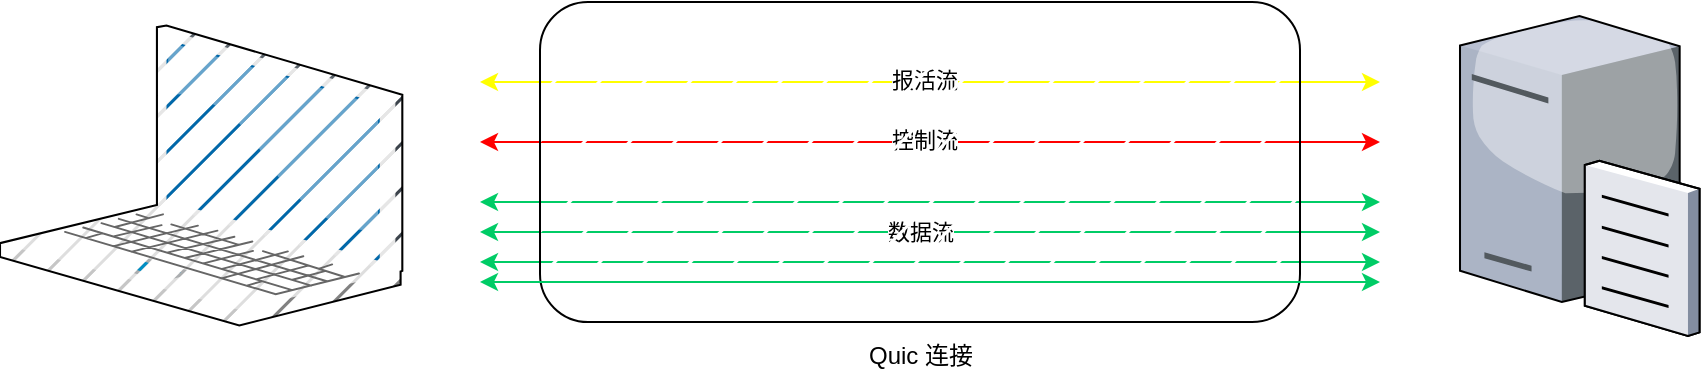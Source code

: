 <mxfile version="20.3.7" type="github">
  <diagram name="Page-1" id="822b0af5-4adb-64df-f703-e8dfc1f81529">
    <mxGraphModel dx="1703" dy="961" grid="1" gridSize="10" guides="1" tooltips="1" connect="1" arrows="1" fold="1" page="1" pageScale="1" pageWidth="1100" pageHeight="850" background="none" math="0" shadow="0">
      <root>
        <mxCell id="0" />
        <mxCell id="1" parent="0" />
        <mxCell id="HFOxwUlrzNzKCSqIE_z9-2" value="" style="verticalLabelPosition=bottom;sketch=0;aspect=fixed;html=1;verticalAlign=top;strokeColor=none;align=center;outlineConnect=0;shape=mxgraph.citrix.file_server;" vertex="1" parent="1">
          <mxGeometry x="840" y="313.25" width="119.68" height="163.5" as="geometry" />
        </mxCell>
        <mxCell id="HFOxwUlrzNzKCSqIE_z9-5" value="" style="endArrow=classic;startArrow=classic;html=1;rounded=0;strokeColor=#FFFF00;" edge="1" parent="1">
          <mxGeometry width="50" height="50" relative="1" as="geometry">
            <mxPoint x="350" y="350" as="sourcePoint" />
            <mxPoint x="800" y="350" as="targetPoint" />
          </mxGeometry>
        </mxCell>
        <mxCell id="HFOxwUlrzNzKCSqIE_z9-7" value="报活流" style="edgeLabel;html=1;align=center;verticalAlign=middle;resizable=0;points=[];" vertex="1" connectable="0" parent="HFOxwUlrzNzKCSqIE_z9-5">
          <mxGeometry x="-0.008" y="1" relative="1" as="geometry">
            <mxPoint x="-1" as="offset" />
          </mxGeometry>
        </mxCell>
        <mxCell id="HFOxwUlrzNzKCSqIE_z9-8" value="" style="endArrow=classic;startArrow=classic;html=1;rounded=0;strokeColor=#FF0000;" edge="1" parent="1">
          <mxGeometry width="50" height="50" relative="1" as="geometry">
            <mxPoint x="350" y="380.0" as="sourcePoint" />
            <mxPoint x="800" y="380.0" as="targetPoint" />
          </mxGeometry>
        </mxCell>
        <mxCell id="HFOxwUlrzNzKCSqIE_z9-9" value="控制流" style="edgeLabel;html=1;align=center;verticalAlign=middle;resizable=0;points=[];" vertex="1" connectable="0" parent="HFOxwUlrzNzKCSqIE_z9-8">
          <mxGeometry x="-0.008" y="1" relative="1" as="geometry">
            <mxPoint x="-1" as="offset" />
          </mxGeometry>
        </mxCell>
        <mxCell id="HFOxwUlrzNzKCSqIE_z9-10" value="" style="endArrow=classic;startArrow=classic;html=1;rounded=0;strokeColor=#00CC66;" edge="1" parent="1">
          <mxGeometry width="50" height="50" relative="1" as="geometry">
            <mxPoint x="350" y="410.0" as="sourcePoint" />
            <mxPoint x="800" y="410.0" as="targetPoint" />
          </mxGeometry>
        </mxCell>
        <mxCell id="HFOxwUlrzNzKCSqIE_z9-12" value="" style="endArrow=classic;startArrow=classic;html=1;rounded=0;strokeColor=#00CC66;" edge="1" parent="1">
          <mxGeometry width="50" height="50" relative="1" as="geometry">
            <mxPoint x="350" y="425.0" as="sourcePoint" />
            <mxPoint x="800" y="425.0" as="targetPoint" />
          </mxGeometry>
        </mxCell>
        <mxCell id="HFOxwUlrzNzKCSqIE_z9-16" value="数据流" style="edgeLabel;html=1;align=center;verticalAlign=middle;resizable=0;points=[];" vertex="1" connectable="0" parent="HFOxwUlrzNzKCSqIE_z9-12">
          <mxGeometry x="0.02" y="1" relative="1" as="geometry">
            <mxPoint x="-10" y="1" as="offset" />
          </mxGeometry>
        </mxCell>
        <mxCell id="HFOxwUlrzNzKCSqIE_z9-14" value="" style="endArrow=classic;startArrow=classic;html=1;rounded=0;strokeColor=#00CC66;" edge="1" parent="1">
          <mxGeometry width="50" height="50" relative="1" as="geometry">
            <mxPoint x="350" y="440.0" as="sourcePoint" />
            <mxPoint x="800" y="440.0" as="targetPoint" />
          </mxGeometry>
        </mxCell>
        <mxCell id="HFOxwUlrzNzKCSqIE_z9-20" value="" style="rounded=1;whiteSpace=wrap;html=1;fillStyle=hatch;strokeColor=#000000;" vertex="1" parent="1">
          <mxGeometry x="380" y="310" width="380" height="160" as="geometry" />
        </mxCell>
        <mxCell id="HFOxwUlrzNzKCSqIE_z9-21" value="" style="endArrow=classic;startArrow=classic;html=1;rounded=0;strokeColor=#00CC66;" edge="1" parent="1">
          <mxGeometry width="50" height="50" relative="1" as="geometry">
            <mxPoint x="350" y="450.0" as="sourcePoint" />
            <mxPoint x="800" y="450.0" as="targetPoint" />
          </mxGeometry>
        </mxCell>
        <mxCell id="HFOxwUlrzNzKCSqIE_z9-22" value="Quic 连接" style="text;html=1;align=center;verticalAlign=middle;resizable=0;points=[];autosize=1;strokeColor=none;fillColor=none;" vertex="1" parent="1">
          <mxGeometry x="530" y="471.75" width="80" height="30" as="geometry" />
        </mxCell>
        <mxCell id="HFOxwUlrzNzKCSqIE_z9-24" value="" style="verticalLabelPosition=bottom;sketch=0;aspect=fixed;html=1;verticalAlign=top;strokeColor=none;align=center;outlineConnect=0;shape=mxgraph.citrix.laptop_2;rounded=1;fillStyle=hatch;" vertex="1" parent="1">
          <mxGeometry x="110" y="321.75" width="201.16" height="150" as="geometry" />
        </mxCell>
      </root>
    </mxGraphModel>
  </diagram>
</mxfile>
